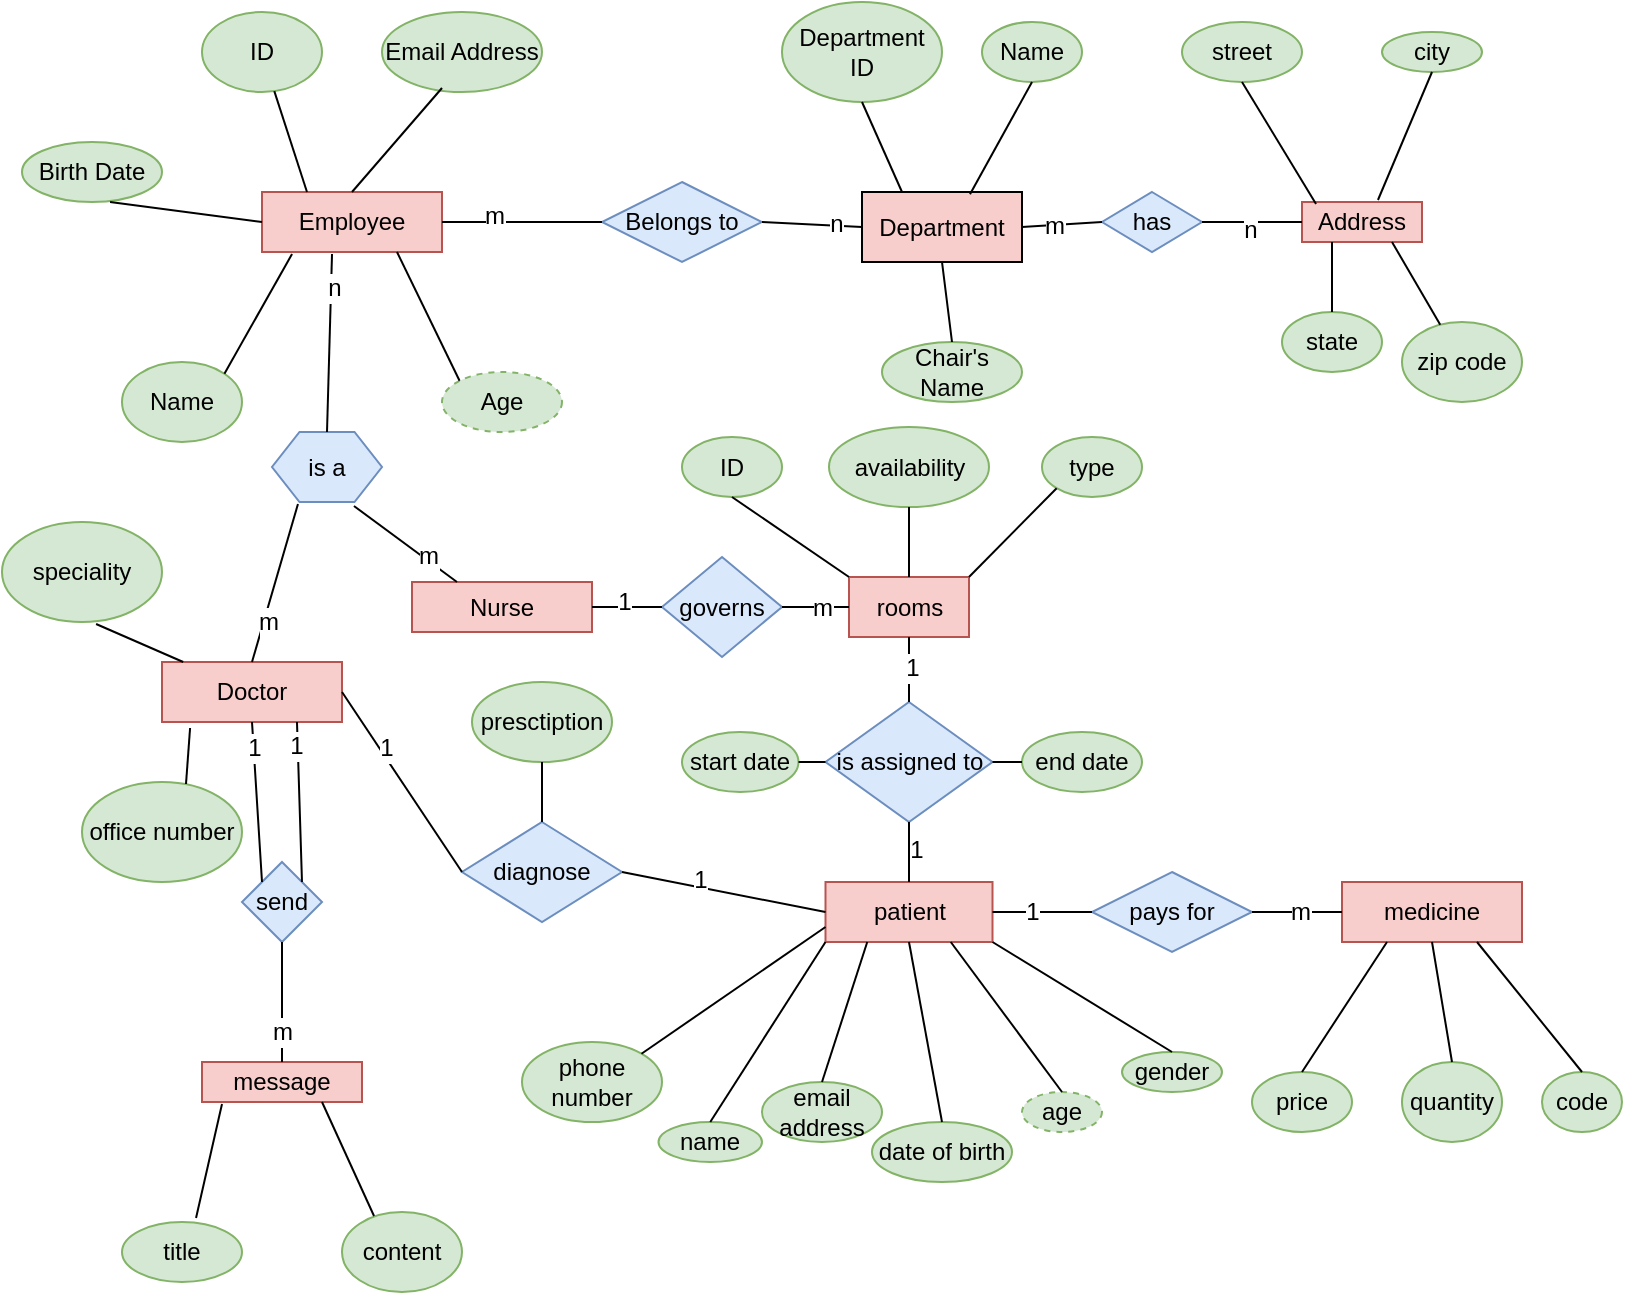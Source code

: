 <mxfile version="12.6.1" type="github">
  <diagram id="C5RBs43oDa-KdzZeNtuy" name="Page-1">
    <mxGraphModel dx="1940" dy="652" grid="1" gridSize="10" guides="1" tooltips="1" connect="1" arrows="1" fold="1" page="1" pageScale="1" pageWidth="827" pageHeight="1169" math="0" shadow="0">
      <root>
        <mxCell id="WIyWlLk6GJQsqaUBKTNV-0"/>
        <mxCell id="WIyWlLk6GJQsqaUBKTNV-1" parent="WIyWlLk6GJQsqaUBKTNV-0"/>
        <mxCell id="0NTEbmVAoTEjCiHu5IEs-0" value="Employee" style="rounded=0;whiteSpace=wrap;html=1;fillColor=#f8cecc;strokeColor=#b85450;" parent="WIyWlLk6GJQsqaUBKTNV-1" vertex="1">
          <mxGeometry x="90" y="135" width="90" height="30" as="geometry"/>
        </mxCell>
        <mxCell id="0NTEbmVAoTEjCiHu5IEs-1" value="ID&lt;br&gt;" style="ellipse;whiteSpace=wrap;html=1;fillColor=#d5e8d4;strokeColor=#82b366;" parent="WIyWlLk6GJQsqaUBKTNV-1" vertex="1">
          <mxGeometry x="60" y="45" width="60" height="40" as="geometry"/>
        </mxCell>
        <mxCell id="0NTEbmVAoTEjCiHu5IEs-3" value="" style="endArrow=none;html=1;entryX=0.25;entryY=0;entryDx=0;entryDy=0;" parent="WIyWlLk6GJQsqaUBKTNV-1" source="0NTEbmVAoTEjCiHu5IEs-1" target="0NTEbmVAoTEjCiHu5IEs-0" edge="1">
          <mxGeometry width="50" height="50" relative="1" as="geometry">
            <mxPoint x="170" y="290" as="sourcePoint"/>
            <mxPoint x="220" y="190" as="targetPoint"/>
          </mxGeometry>
        </mxCell>
        <mxCell id="0NTEbmVAoTEjCiHu5IEs-4" value="Email Address" style="ellipse;whiteSpace=wrap;html=1;fillColor=#d5e8d4;strokeColor=#82b366;" parent="WIyWlLk6GJQsqaUBKTNV-1" vertex="1">
          <mxGeometry x="150" y="45" width="80" height="40" as="geometry"/>
        </mxCell>
        <mxCell id="0NTEbmVAoTEjCiHu5IEs-5" value="" style="endArrow=none;html=1;entryX=0.375;entryY=0.95;entryDx=0;entryDy=0;entryPerimeter=0;exitX=0.5;exitY=0;exitDx=0;exitDy=0;" parent="WIyWlLk6GJQsqaUBKTNV-1" source="0NTEbmVAoTEjCiHu5IEs-0" target="0NTEbmVAoTEjCiHu5IEs-4" edge="1">
          <mxGeometry width="50" height="50" relative="1" as="geometry">
            <mxPoint x="170" y="290" as="sourcePoint"/>
            <mxPoint x="220" y="240" as="targetPoint"/>
          </mxGeometry>
        </mxCell>
        <mxCell id="0NTEbmVAoTEjCiHu5IEs-6" value="Name" style="ellipse;whiteSpace=wrap;html=1;fillColor=#d5e8d4;strokeColor=#82b366;" parent="WIyWlLk6GJQsqaUBKTNV-1" vertex="1">
          <mxGeometry x="20" y="220" width="60" height="40" as="geometry"/>
        </mxCell>
        <mxCell id="0NTEbmVAoTEjCiHu5IEs-7" value="" style="endArrow=none;html=1;exitX=1;exitY=0;exitDx=0;exitDy=0;entryX=0.167;entryY=1.033;entryDx=0;entryDy=0;entryPerimeter=0;" parent="WIyWlLk6GJQsqaUBKTNV-1" source="0NTEbmVAoTEjCiHu5IEs-6" target="0NTEbmVAoTEjCiHu5IEs-0" edge="1">
          <mxGeometry width="50" height="50" relative="1" as="geometry">
            <mxPoint x="130" y="370" as="sourcePoint"/>
            <mxPoint x="207" y="219" as="targetPoint"/>
          </mxGeometry>
        </mxCell>
        <mxCell id="0NTEbmVAoTEjCiHu5IEs-8" value="Birth Date" style="ellipse;whiteSpace=wrap;html=1;fillColor=#d5e8d4;strokeColor=#82b366;" parent="WIyWlLk6GJQsqaUBKTNV-1" vertex="1">
          <mxGeometry x="-30" y="110" width="70" height="30" as="geometry"/>
        </mxCell>
        <mxCell id="0NTEbmVAoTEjCiHu5IEs-10" value="" style="endArrow=none;html=1;exitX=0.629;exitY=1;exitDx=0;exitDy=0;exitPerimeter=0;entryX=0;entryY=0.5;entryDx=0;entryDy=0;" parent="WIyWlLk6GJQsqaUBKTNV-1" source="0NTEbmVAoTEjCiHu5IEs-8" target="0NTEbmVAoTEjCiHu5IEs-0" edge="1">
          <mxGeometry width="50" height="50" relative="1" as="geometry">
            <mxPoint x="130" y="370" as="sourcePoint"/>
            <mxPoint x="230" y="220" as="targetPoint"/>
          </mxGeometry>
        </mxCell>
        <mxCell id="0NTEbmVAoTEjCiHu5IEs-11" value="Age" style="ellipse;whiteSpace=wrap;html=1;fillColor=#d5e8d4;strokeColor=#82b366;dashed=1;" parent="WIyWlLk6GJQsqaUBKTNV-1" vertex="1">
          <mxGeometry x="180" y="225" width="60" height="30" as="geometry"/>
        </mxCell>
        <mxCell id="0NTEbmVAoTEjCiHu5IEs-13" value="" style="endArrow=none;html=1;entryX=0.75;entryY=1;entryDx=0;entryDy=0;exitX=0;exitY=0;exitDx=0;exitDy=0;" parent="WIyWlLk6GJQsqaUBKTNV-1" source="0NTEbmVAoTEjCiHu5IEs-11" target="0NTEbmVAoTEjCiHu5IEs-0" edge="1">
          <mxGeometry width="50" height="50" relative="1" as="geometry">
            <mxPoint x="130" y="380" as="sourcePoint"/>
            <mxPoint x="180" y="330" as="targetPoint"/>
          </mxGeometry>
        </mxCell>
        <mxCell id="0NTEbmVAoTEjCiHu5IEs-15" value="Belongs to&lt;br&gt;" style="rhombus;whiteSpace=wrap;html=1;fillColor=#dae8fc;strokeColor=#6c8ebf;" parent="WIyWlLk6GJQsqaUBKTNV-1" vertex="1">
          <mxGeometry x="260" y="130" width="80" height="40" as="geometry"/>
        </mxCell>
        <mxCell id="0NTEbmVAoTEjCiHu5IEs-16" value="" style="endArrow=none;html=1;entryX=0;entryY=0.5;entryDx=0;entryDy=0;exitX=1;exitY=0.5;exitDx=0;exitDy=0;" parent="WIyWlLk6GJQsqaUBKTNV-1" source="0NTEbmVAoTEjCiHu5IEs-0" target="0NTEbmVAoTEjCiHu5IEs-15" edge="1">
          <mxGeometry width="50" height="50" relative="1" as="geometry">
            <mxPoint x="130" y="380" as="sourcePoint"/>
            <mxPoint x="290" y="210" as="targetPoint"/>
          </mxGeometry>
        </mxCell>
        <mxCell id="IxQTWvL-M54z_WdvvcxN-7" value="m" style="text;html=1;align=center;verticalAlign=middle;resizable=0;points=[];labelBackgroundColor=#ffffff;" vertex="1" connectable="0" parent="0NTEbmVAoTEjCiHu5IEs-16">
          <mxGeometry x="-0.353" y="3" relative="1" as="geometry">
            <mxPoint as="offset"/>
          </mxGeometry>
        </mxCell>
        <mxCell id="0NTEbmVAoTEjCiHu5IEs-18" value="" style="endArrow=none;html=1;exitX=1;exitY=0.5;exitDx=0;exitDy=0;entryX=0;entryY=0.5;entryDx=0;entryDy=0;" parent="WIyWlLk6GJQsqaUBKTNV-1" source="0NTEbmVAoTEjCiHu5IEs-15" target="0NTEbmVAoTEjCiHu5IEs-19" edge="1">
          <mxGeometry width="50" height="50" relative="1" as="geometry">
            <mxPoint x="393" y="200" as="sourcePoint"/>
            <mxPoint x="450" y="150" as="targetPoint"/>
          </mxGeometry>
        </mxCell>
        <mxCell id="IxQTWvL-M54z_WdvvcxN-8" value="n" style="text;html=1;align=center;verticalAlign=middle;resizable=0;points=[];labelBackgroundColor=#ffffff;" vertex="1" connectable="0" parent="0NTEbmVAoTEjCiHu5IEs-18">
          <mxGeometry x="0.456" y="1" relative="1" as="geometry">
            <mxPoint as="offset"/>
          </mxGeometry>
        </mxCell>
        <mxCell id="0NTEbmVAoTEjCiHu5IEs-19" value="Department" style="rounded=0;whiteSpace=wrap;html=1;fillColor=#f8cecc;strokeColor=#000000;" parent="WIyWlLk6GJQsqaUBKTNV-1" vertex="1">
          <mxGeometry x="390" y="135" width="80" height="35" as="geometry"/>
        </mxCell>
        <mxCell id="0NTEbmVAoTEjCiHu5IEs-21" value="Department ID" style="ellipse;whiteSpace=wrap;html=1;fillColor=#d5e8d4;strokeColor=#82b366;" parent="WIyWlLk6GJQsqaUBKTNV-1" vertex="1">
          <mxGeometry x="350" y="40" width="80" height="50" as="geometry"/>
        </mxCell>
        <mxCell id="0NTEbmVAoTEjCiHu5IEs-22" value="Name" style="ellipse;whiteSpace=wrap;html=1;fillColor=#d5e8d4;strokeColor=#82b366;" parent="WIyWlLk6GJQsqaUBKTNV-1" vertex="1">
          <mxGeometry x="450" y="50" width="50" height="30" as="geometry"/>
        </mxCell>
        <mxCell id="0NTEbmVAoTEjCiHu5IEs-23" value="Chair&#39;s Name" style="ellipse;whiteSpace=wrap;html=1;fillColor=#d5e8d4;strokeColor=#82b366;" parent="WIyWlLk6GJQsqaUBKTNV-1" vertex="1">
          <mxGeometry x="400" y="210" width="70" height="30" as="geometry"/>
        </mxCell>
        <mxCell id="0NTEbmVAoTEjCiHu5IEs-24" value="" style="endArrow=none;html=1;entryX=0.5;entryY=1;entryDx=0;entryDy=0;exitX=0.25;exitY=0;exitDx=0;exitDy=0;" parent="WIyWlLk6GJQsqaUBKTNV-1" source="0NTEbmVAoTEjCiHu5IEs-19" target="0NTEbmVAoTEjCiHu5IEs-21" edge="1">
          <mxGeometry width="50" height="50" relative="1" as="geometry">
            <mxPoint x="90" y="380" as="sourcePoint"/>
            <mxPoint x="360" y="160" as="targetPoint"/>
          </mxGeometry>
        </mxCell>
        <mxCell id="0NTEbmVAoTEjCiHu5IEs-25" value="" style="endArrow=none;html=1;exitX=0.675;exitY=0.033;exitDx=0;exitDy=0;exitPerimeter=0;entryX=0.5;entryY=1;entryDx=0;entryDy=0;" parent="WIyWlLk6GJQsqaUBKTNV-1" source="0NTEbmVAoTEjCiHu5IEs-19" target="0NTEbmVAoTEjCiHu5IEs-22" edge="1">
          <mxGeometry width="50" height="50" relative="1" as="geometry">
            <mxPoint x="410" y="150.01" as="sourcePoint"/>
            <mxPoint x="450" y="100" as="targetPoint"/>
          </mxGeometry>
        </mxCell>
        <mxCell id="0NTEbmVAoTEjCiHu5IEs-26" value="" style="endArrow=none;html=1;entryX=0.5;entryY=1;entryDx=0;entryDy=0;exitX=0.5;exitY=0;exitDx=0;exitDy=0;" parent="WIyWlLk6GJQsqaUBKTNV-1" source="0NTEbmVAoTEjCiHu5IEs-23" target="0NTEbmVAoTEjCiHu5IEs-19" edge="1">
          <mxGeometry width="50" height="50" relative="1" as="geometry">
            <mxPoint x="420" y="160.01" as="sourcePoint"/>
            <mxPoint x="410" y="110" as="targetPoint"/>
          </mxGeometry>
        </mxCell>
        <mxCell id="0NTEbmVAoTEjCiHu5IEs-27" value="has" style="rhombus;whiteSpace=wrap;html=1;fillColor=#dae8fc;strokeColor=#6c8ebf;" parent="WIyWlLk6GJQsqaUBKTNV-1" vertex="1">
          <mxGeometry x="510" y="135" width="50" height="30" as="geometry"/>
        </mxCell>
        <mxCell id="0NTEbmVAoTEjCiHu5IEs-29" value="" style="endArrow=none;html=1;entryX=1;entryY=0.5;entryDx=0;entryDy=0;exitX=0;exitY=0.5;exitDx=0;exitDy=0;" parent="WIyWlLk6GJQsqaUBKTNV-1" source="0NTEbmVAoTEjCiHu5IEs-27" target="0NTEbmVAoTEjCiHu5IEs-19" edge="1">
          <mxGeometry width="50" height="50" relative="1" as="geometry">
            <mxPoint x="470" y="170.01" as="sourcePoint"/>
            <mxPoint x="460" y="120" as="targetPoint"/>
          </mxGeometry>
        </mxCell>
        <mxCell id="IxQTWvL-M54z_WdvvcxN-9" value="m" style="text;html=1;align=center;verticalAlign=middle;resizable=0;points=[];labelBackgroundColor=#ffffff;" vertex="1" connectable="0" parent="0NTEbmVAoTEjCiHu5IEs-29">
          <mxGeometry x="0.265" relative="1" as="geometry">
            <mxPoint x="1" as="offset"/>
          </mxGeometry>
        </mxCell>
        <mxCell id="0NTEbmVAoTEjCiHu5IEs-30" value="Address" style="rounded=0;whiteSpace=wrap;html=1;fillColor=#f8cecc;strokeColor=#b85450;" parent="WIyWlLk6GJQsqaUBKTNV-1" vertex="1">
          <mxGeometry x="610" y="140" width="60" height="20" as="geometry"/>
        </mxCell>
        <mxCell id="0NTEbmVAoTEjCiHu5IEs-31" value="" style="endArrow=none;html=1;entryX=1;entryY=0.5;entryDx=0;entryDy=0;exitX=0;exitY=0.5;exitDx=0;exitDy=0;" parent="WIyWlLk6GJQsqaUBKTNV-1" source="0NTEbmVAoTEjCiHu5IEs-30" target="0NTEbmVAoTEjCiHu5IEs-27" edge="1">
          <mxGeometry width="50" height="50" relative="1" as="geometry">
            <mxPoint x="420" y="180.01" as="sourcePoint"/>
            <mxPoint x="410" y="130" as="targetPoint"/>
          </mxGeometry>
        </mxCell>
        <mxCell id="IxQTWvL-M54z_WdvvcxN-10" value="n" style="text;html=1;align=center;verticalAlign=middle;resizable=0;points=[];labelBackgroundColor=#ffffff;" vertex="1" connectable="0" parent="0NTEbmVAoTEjCiHu5IEs-31">
          <mxGeometry x="0.106" y="4" relative="1" as="geometry">
            <mxPoint x="1" as="offset"/>
          </mxGeometry>
        </mxCell>
        <mxCell id="0NTEbmVAoTEjCiHu5IEs-32" value="street" style="ellipse;whiteSpace=wrap;html=1;fillColor=#d5e8d4;strokeColor=#82b366;" parent="WIyWlLk6GJQsqaUBKTNV-1" vertex="1">
          <mxGeometry x="550" y="50" width="60" height="30" as="geometry"/>
        </mxCell>
        <mxCell id="0NTEbmVAoTEjCiHu5IEs-33" value="city" style="ellipse;whiteSpace=wrap;html=1;fillColor=#d5e8d4;strokeColor=#82b366;" parent="WIyWlLk6GJQsqaUBKTNV-1" vertex="1">
          <mxGeometry x="650" y="55" width="50" height="20" as="geometry"/>
        </mxCell>
        <mxCell id="0NTEbmVAoTEjCiHu5IEs-34" value="state" style="ellipse;whiteSpace=wrap;html=1;fillColor=#d5e8d4;strokeColor=#82b366;" parent="WIyWlLk6GJQsqaUBKTNV-1" vertex="1">
          <mxGeometry x="600" y="195" width="50" height="30" as="geometry"/>
        </mxCell>
        <mxCell id="0NTEbmVAoTEjCiHu5IEs-35" value="zip code" style="ellipse;whiteSpace=wrap;html=1;fillColor=#d5e8d4;strokeColor=#82b366;" parent="WIyWlLk6GJQsqaUBKTNV-1" vertex="1">
          <mxGeometry x="660" y="200" width="60" height="40" as="geometry"/>
        </mxCell>
        <mxCell id="0NTEbmVAoTEjCiHu5IEs-37" value="" style="endArrow=none;html=1;exitX=0.117;exitY=0.05;exitDx=0;exitDy=0;exitPerimeter=0;entryX=0.5;entryY=1;entryDx=0;entryDy=0;" parent="WIyWlLk6GJQsqaUBKTNV-1" source="0NTEbmVAoTEjCiHu5IEs-30" target="0NTEbmVAoTEjCiHu5IEs-32" edge="1">
          <mxGeometry width="50" height="50" relative="1" as="geometry">
            <mxPoint x="430" y="190.01" as="sourcePoint"/>
            <mxPoint x="550" y="130" as="targetPoint"/>
          </mxGeometry>
        </mxCell>
        <mxCell id="0NTEbmVAoTEjCiHu5IEs-38" value="" style="endArrow=none;html=1;exitX=0.633;exitY=-0.05;exitDx=0;exitDy=0;exitPerimeter=0;entryX=0.5;entryY=1;entryDx=0;entryDy=0;" parent="WIyWlLk6GJQsqaUBKTNV-1" source="0NTEbmVAoTEjCiHu5IEs-30" target="0NTEbmVAoTEjCiHu5IEs-33" edge="1">
          <mxGeometry width="50" height="50" relative="1" as="geometry">
            <mxPoint x="440" y="200.01" as="sourcePoint"/>
            <mxPoint x="680" y="100" as="targetPoint"/>
          </mxGeometry>
        </mxCell>
        <mxCell id="0NTEbmVAoTEjCiHu5IEs-39" value="" style="endArrow=none;html=1;entryX=0.25;entryY=1;entryDx=0;entryDy=0;exitX=0.5;exitY=0;exitDx=0;exitDy=0;" parent="WIyWlLk6GJQsqaUBKTNV-1" source="0NTEbmVAoTEjCiHu5IEs-34" target="0NTEbmVAoTEjCiHu5IEs-30" edge="1">
          <mxGeometry width="50" height="50" relative="1" as="geometry">
            <mxPoint x="450" y="210.01" as="sourcePoint"/>
            <mxPoint x="440" y="160" as="targetPoint"/>
          </mxGeometry>
        </mxCell>
        <mxCell id="0NTEbmVAoTEjCiHu5IEs-40" value="" style="endArrow=none;html=1;entryX=0.75;entryY=1;entryDx=0;entryDy=0;" parent="WIyWlLk6GJQsqaUBKTNV-1" source="0NTEbmVAoTEjCiHu5IEs-35" target="0NTEbmVAoTEjCiHu5IEs-30" edge="1">
          <mxGeometry width="50" height="50" relative="1" as="geometry">
            <mxPoint x="460" y="220.01" as="sourcePoint"/>
            <mxPoint x="450" y="170" as="targetPoint"/>
          </mxGeometry>
        </mxCell>
        <mxCell id="0NTEbmVAoTEjCiHu5IEs-41" value="Doctor" style="rounded=0;whiteSpace=wrap;html=1;fillColor=#f8cecc;strokeColor=#b85450;" parent="WIyWlLk6GJQsqaUBKTNV-1" vertex="1">
          <mxGeometry x="40" y="370" width="90" height="30" as="geometry"/>
        </mxCell>
        <mxCell id="0NTEbmVAoTEjCiHu5IEs-42" value="speciality" style="ellipse;whiteSpace=wrap;html=1;fillColor=#d5e8d4;strokeColor=#82b366;" parent="WIyWlLk6GJQsqaUBKTNV-1" vertex="1">
          <mxGeometry x="-40" y="300" width="80" height="50" as="geometry"/>
        </mxCell>
        <mxCell id="0NTEbmVAoTEjCiHu5IEs-43" value="office number" style="ellipse;whiteSpace=wrap;html=1;fillColor=#d5e8d4;strokeColor=#82b366;" parent="WIyWlLk6GJQsqaUBKTNV-1" vertex="1">
          <mxGeometry y="430" width="80" height="50" as="geometry"/>
        </mxCell>
        <mxCell id="0NTEbmVAoTEjCiHu5IEs-44" value="" style="endArrow=none;html=1;entryX=0.588;entryY=1.02;entryDx=0;entryDy=0;entryPerimeter=0;" parent="WIyWlLk6GJQsqaUBKTNV-1" source="0NTEbmVAoTEjCiHu5IEs-41" target="0NTEbmVAoTEjCiHu5IEs-42" edge="1">
          <mxGeometry width="50" height="50" relative="1" as="geometry">
            <mxPoint x="530" y="230.01" as="sourcePoint"/>
            <mxPoint x="520" y="180" as="targetPoint"/>
          </mxGeometry>
        </mxCell>
        <mxCell id="0NTEbmVAoTEjCiHu5IEs-45" value="" style="endArrow=none;html=1;entryX=0.65;entryY=0.02;entryDx=0;entryDy=0;exitX=0.156;exitY=1.1;exitDx=0;exitDy=0;exitPerimeter=0;entryPerimeter=0;" parent="WIyWlLk6GJQsqaUBKTNV-1" source="0NTEbmVAoTEjCiHu5IEs-41" target="0NTEbmVAoTEjCiHu5IEs-43" edge="1">
          <mxGeometry width="50" height="50" relative="1" as="geometry">
            <mxPoint x="540" y="240.01" as="sourcePoint"/>
            <mxPoint x="530" y="190" as="targetPoint"/>
          </mxGeometry>
        </mxCell>
        <mxCell id="0NTEbmVAoTEjCiHu5IEs-46" value="is a" style="shape=hexagon;perimeter=hexagonPerimeter2;whiteSpace=wrap;html=1;fillColor=#dae8fc;strokeColor=#6c8ebf;" parent="WIyWlLk6GJQsqaUBKTNV-1" vertex="1">
          <mxGeometry x="95" y="255" width="55" height="35" as="geometry"/>
        </mxCell>
        <mxCell id="0NTEbmVAoTEjCiHu5IEs-47" value="" style="endArrow=none;html=1;entryX=0.389;entryY=1.033;entryDx=0;entryDy=0;exitX=0.5;exitY=0;exitDx=0;exitDy=0;entryPerimeter=0;" parent="WIyWlLk6GJQsqaUBKTNV-1" source="0NTEbmVAoTEjCiHu5IEs-46" target="0NTEbmVAoTEjCiHu5IEs-0" edge="1">
          <mxGeometry width="50" height="50" relative="1" as="geometry">
            <mxPoint x="550" y="250.01" as="sourcePoint"/>
            <mxPoint x="540" y="200" as="targetPoint"/>
          </mxGeometry>
        </mxCell>
        <mxCell id="IxQTWvL-M54z_WdvvcxN-14" value="n" style="text;html=1;align=center;verticalAlign=middle;resizable=0;points=[];labelBackgroundColor=#ffffff;" vertex="1" connectable="0" parent="0NTEbmVAoTEjCiHu5IEs-47">
          <mxGeometry x="0.612" y="-1" relative="1" as="geometry">
            <mxPoint as="offset"/>
          </mxGeometry>
        </mxCell>
        <mxCell id="0NTEbmVAoTEjCiHu5IEs-48" value="" style="endArrow=none;html=1;entryX=0.236;entryY=1.029;entryDx=0;entryDy=0;exitX=0.5;exitY=0;exitDx=0;exitDy=0;entryPerimeter=0;" parent="WIyWlLk6GJQsqaUBKTNV-1" source="0NTEbmVAoTEjCiHu5IEs-41" target="0NTEbmVAoTEjCiHu5IEs-46" edge="1">
          <mxGeometry width="50" height="50" relative="1" as="geometry">
            <mxPoint x="560" y="260.01" as="sourcePoint"/>
            <mxPoint x="550" y="210" as="targetPoint"/>
          </mxGeometry>
        </mxCell>
        <mxCell id="IxQTWvL-M54z_WdvvcxN-15" value="m" style="text;html=1;align=center;verticalAlign=middle;resizable=0;points=[];labelBackgroundColor=#ffffff;" vertex="1" connectable="0" parent="0NTEbmVAoTEjCiHu5IEs-48">
          <mxGeometry x="-0.46" y="-2" relative="1" as="geometry">
            <mxPoint as="offset"/>
          </mxGeometry>
        </mxCell>
        <mxCell id="0NTEbmVAoTEjCiHu5IEs-50" value="send" style="rhombus;whiteSpace=wrap;html=1;fillColor=#dae8fc;strokeColor=#6c8ebf;" parent="WIyWlLk6GJQsqaUBKTNV-1" vertex="1">
          <mxGeometry x="80" y="470" width="40" height="40" as="geometry"/>
        </mxCell>
        <mxCell id="0NTEbmVAoTEjCiHu5IEs-51" value="" style="endArrow=none;html=1;entryX=0.5;entryY=1;entryDx=0;entryDy=0;exitX=0;exitY=0;exitDx=0;exitDy=0;" parent="WIyWlLk6GJQsqaUBKTNV-1" source="0NTEbmVAoTEjCiHu5IEs-50" target="0NTEbmVAoTEjCiHu5IEs-41" edge="1">
          <mxGeometry width="50" height="50" relative="1" as="geometry">
            <mxPoint x="570" y="270.01" as="sourcePoint"/>
            <mxPoint x="560" y="220" as="targetPoint"/>
          </mxGeometry>
        </mxCell>
        <mxCell id="IxQTWvL-M54z_WdvvcxN-11" value="1" style="text;html=1;align=center;verticalAlign=middle;resizable=0;points=[];labelBackgroundColor=#ffffff;" vertex="1" connectable="0" parent="0NTEbmVAoTEjCiHu5IEs-51">
          <mxGeometry x="0.682" relative="1" as="geometry">
            <mxPoint as="offset"/>
          </mxGeometry>
        </mxCell>
        <mxCell id="0NTEbmVAoTEjCiHu5IEs-52" value="" style="endArrow=none;html=1;entryX=0.75;entryY=1;entryDx=0;entryDy=0;exitX=1;exitY=0;exitDx=0;exitDy=0;" parent="WIyWlLk6GJQsqaUBKTNV-1" source="0NTEbmVAoTEjCiHu5IEs-50" target="0NTEbmVAoTEjCiHu5IEs-41" edge="1">
          <mxGeometry width="50" height="50" relative="1" as="geometry">
            <mxPoint x="580" y="280.01" as="sourcePoint"/>
            <mxPoint x="570" y="230" as="targetPoint"/>
          </mxGeometry>
        </mxCell>
        <mxCell id="IxQTWvL-M54z_WdvvcxN-12" value="1" style="text;html=1;align=center;verticalAlign=middle;resizable=0;points=[];labelBackgroundColor=#ffffff;" vertex="1" connectable="0" parent="0NTEbmVAoTEjCiHu5IEs-52">
          <mxGeometry x="0.712" y="1" relative="1" as="geometry">
            <mxPoint as="offset"/>
          </mxGeometry>
        </mxCell>
        <mxCell id="0NTEbmVAoTEjCiHu5IEs-53" value="message" style="rounded=0;whiteSpace=wrap;html=1;fillColor=#f8cecc;strokeColor=#b85450;" parent="WIyWlLk6GJQsqaUBKTNV-1" vertex="1">
          <mxGeometry x="60" y="570" width="80" height="20" as="geometry"/>
        </mxCell>
        <mxCell id="0NTEbmVAoTEjCiHu5IEs-54" value="" style="endArrow=none;html=1;entryX=0.5;entryY=1;entryDx=0;entryDy=0;exitX=0.5;exitY=0;exitDx=0;exitDy=0;" parent="WIyWlLk6GJQsqaUBKTNV-1" source="0NTEbmVAoTEjCiHu5IEs-53" target="0NTEbmVAoTEjCiHu5IEs-50" edge="1">
          <mxGeometry width="50" height="50" relative="1" as="geometry">
            <mxPoint x="590" y="290.01" as="sourcePoint"/>
            <mxPoint x="580" y="240" as="targetPoint"/>
          </mxGeometry>
        </mxCell>
        <mxCell id="IxQTWvL-M54z_WdvvcxN-13" value="m" style="text;html=1;align=center;verticalAlign=middle;resizable=0;points=[];labelBackgroundColor=#ffffff;" vertex="1" connectable="0" parent="0NTEbmVAoTEjCiHu5IEs-54">
          <mxGeometry x="-0.502" relative="1" as="geometry">
            <mxPoint as="offset"/>
          </mxGeometry>
        </mxCell>
        <mxCell id="0NTEbmVAoTEjCiHu5IEs-55" value="title" style="ellipse;whiteSpace=wrap;html=1;fillColor=#d5e8d4;strokeColor=#82b366;" parent="WIyWlLk6GJQsqaUBKTNV-1" vertex="1">
          <mxGeometry x="20" y="650" width="60" height="30" as="geometry"/>
        </mxCell>
        <mxCell id="0NTEbmVAoTEjCiHu5IEs-56" value="content" style="ellipse;whiteSpace=wrap;html=1;fillColor=#d5e8d4;strokeColor=#82b366;" parent="WIyWlLk6GJQsqaUBKTNV-1" vertex="1">
          <mxGeometry x="130" y="645" width="60" height="40" as="geometry"/>
        </mxCell>
        <mxCell id="0NTEbmVAoTEjCiHu5IEs-57" value="" style="endArrow=none;html=1;entryX=0.125;entryY=1.05;entryDx=0;entryDy=0;exitX=0.617;exitY=-0.067;exitDx=0;exitDy=0;exitPerimeter=0;entryPerimeter=0;" parent="WIyWlLk6GJQsqaUBKTNV-1" source="0NTEbmVAoTEjCiHu5IEs-55" target="0NTEbmVAoTEjCiHu5IEs-53" edge="1">
          <mxGeometry width="50" height="50" relative="1" as="geometry">
            <mxPoint x="600" y="300.01" as="sourcePoint"/>
            <mxPoint x="590" y="250" as="targetPoint"/>
          </mxGeometry>
        </mxCell>
        <mxCell id="0NTEbmVAoTEjCiHu5IEs-58" value="" style="endArrow=none;html=1;entryX=0.75;entryY=1;entryDx=0;entryDy=0;exitX=0.267;exitY=0.05;exitDx=0;exitDy=0;exitPerimeter=0;" parent="WIyWlLk6GJQsqaUBKTNV-1" source="0NTEbmVAoTEjCiHu5IEs-56" target="0NTEbmVAoTEjCiHu5IEs-53" edge="1">
          <mxGeometry width="50" height="50" relative="1" as="geometry">
            <mxPoint x="610" y="310.01" as="sourcePoint"/>
            <mxPoint x="600" y="260" as="targetPoint"/>
          </mxGeometry>
        </mxCell>
        <mxCell id="0NTEbmVAoTEjCiHu5IEs-59" value="Nurse" style="rounded=0;whiteSpace=wrap;html=1;fillColor=#f8cecc;strokeColor=#b85450;" parent="WIyWlLk6GJQsqaUBKTNV-1" vertex="1">
          <mxGeometry x="165" y="330" width="90" height="25" as="geometry"/>
        </mxCell>
        <mxCell id="0NTEbmVAoTEjCiHu5IEs-60" value="" style="endArrow=none;html=1;entryX=0.745;entryY=1.057;entryDx=0;entryDy=0;exitX=0.25;exitY=0;exitDx=0;exitDy=0;entryPerimeter=0;" parent="WIyWlLk6GJQsqaUBKTNV-1" source="0NTEbmVAoTEjCiHu5IEs-59" target="0NTEbmVAoTEjCiHu5IEs-46" edge="1">
          <mxGeometry width="50" height="50" relative="1" as="geometry">
            <mxPoint x="620" y="320.01" as="sourcePoint"/>
            <mxPoint x="610" y="270" as="targetPoint"/>
          </mxGeometry>
        </mxCell>
        <mxCell id="IxQTWvL-M54z_WdvvcxN-16" value="m" style="text;html=1;align=center;verticalAlign=middle;resizable=0;points=[];labelBackgroundColor=#ffffff;" vertex="1" connectable="0" parent="0NTEbmVAoTEjCiHu5IEs-60">
          <mxGeometry x="-0.379" y="-2" relative="1" as="geometry">
            <mxPoint as="offset"/>
          </mxGeometry>
        </mxCell>
        <mxCell id="0NTEbmVAoTEjCiHu5IEs-61" value="governs" style="rhombus;whiteSpace=wrap;html=1;fillColor=#dae8fc;strokeColor=#6c8ebf;" parent="WIyWlLk6GJQsqaUBKTNV-1" vertex="1">
          <mxGeometry x="290" y="317.5" width="60" height="50" as="geometry"/>
        </mxCell>
        <mxCell id="0NTEbmVAoTEjCiHu5IEs-62" value="" style="endArrow=none;html=1;entryX=1;entryY=0.5;entryDx=0;entryDy=0;exitX=0;exitY=0.5;exitDx=0;exitDy=0;" parent="WIyWlLk6GJQsqaUBKTNV-1" source="0NTEbmVAoTEjCiHu5IEs-61" target="0NTEbmVAoTEjCiHu5IEs-59" edge="1">
          <mxGeometry width="50" height="50" relative="1" as="geometry">
            <mxPoint x="630" y="330.01" as="sourcePoint"/>
            <mxPoint x="620" y="280" as="targetPoint"/>
          </mxGeometry>
        </mxCell>
        <mxCell id="IxQTWvL-M54z_WdvvcxN-17" value="1" style="text;html=1;align=center;verticalAlign=middle;resizable=0;points=[];labelBackgroundColor=#ffffff;" vertex="1" connectable="0" parent="0NTEbmVAoTEjCiHu5IEs-62">
          <mxGeometry x="0.176" y="-3" relative="1" as="geometry">
            <mxPoint x="1" as="offset"/>
          </mxGeometry>
        </mxCell>
        <mxCell id="0NTEbmVAoTEjCiHu5IEs-63" value="rooms" style="rounded=0;whiteSpace=wrap;html=1;fillColor=#f8cecc;strokeColor=#b85450;" parent="WIyWlLk6GJQsqaUBKTNV-1" vertex="1">
          <mxGeometry x="383.5" y="327.5" width="60" height="30" as="geometry"/>
        </mxCell>
        <mxCell id="0NTEbmVAoTEjCiHu5IEs-64" value="" style="endArrow=none;html=1;entryX=1;entryY=0.5;entryDx=0;entryDy=0;exitX=0;exitY=0.5;exitDx=0;exitDy=0;" parent="WIyWlLk6GJQsqaUBKTNV-1" source="0NTEbmVAoTEjCiHu5IEs-63" target="0NTEbmVAoTEjCiHu5IEs-61" edge="1">
          <mxGeometry width="50" height="50" relative="1" as="geometry">
            <mxPoint x="640" y="340.01" as="sourcePoint"/>
            <mxPoint x="630" y="290" as="targetPoint"/>
          </mxGeometry>
        </mxCell>
        <mxCell id="IxQTWvL-M54z_WdvvcxN-18" value="m" style="text;html=1;align=center;verticalAlign=middle;resizable=0;points=[];labelBackgroundColor=#ffffff;" vertex="1" connectable="0" parent="0NTEbmVAoTEjCiHu5IEs-64">
          <mxGeometry x="-0.229" y="2" relative="1" as="geometry">
            <mxPoint x="-0.56" y="-2" as="offset"/>
          </mxGeometry>
        </mxCell>
        <mxCell id="0NTEbmVAoTEjCiHu5IEs-65" value="ID" style="ellipse;whiteSpace=wrap;html=1;fillColor=#d5e8d4;strokeColor=#82b366;" parent="WIyWlLk6GJQsqaUBKTNV-1" vertex="1">
          <mxGeometry x="300" y="257.5" width="50" height="30" as="geometry"/>
        </mxCell>
        <mxCell id="0NTEbmVAoTEjCiHu5IEs-66" value="availability" style="ellipse;whiteSpace=wrap;html=1;fillColor=#d5e8d4;strokeColor=#82b366;" parent="WIyWlLk6GJQsqaUBKTNV-1" vertex="1">
          <mxGeometry x="373.5" y="252.5" width="80" height="40" as="geometry"/>
        </mxCell>
        <mxCell id="0NTEbmVAoTEjCiHu5IEs-67" value="type" style="ellipse;whiteSpace=wrap;html=1;fillColor=#d5e8d4;strokeColor=#82b366;" parent="WIyWlLk6GJQsqaUBKTNV-1" vertex="1">
          <mxGeometry x="480" y="257.5" width="50" height="30" as="geometry"/>
        </mxCell>
        <mxCell id="0NTEbmVAoTEjCiHu5IEs-68" value="" style="endArrow=none;html=1;entryX=0.5;entryY=1;entryDx=0;entryDy=0;exitX=0;exitY=0;exitDx=0;exitDy=0;" parent="WIyWlLk6GJQsqaUBKTNV-1" source="0NTEbmVAoTEjCiHu5IEs-63" target="0NTEbmVAoTEjCiHu5IEs-65" edge="1">
          <mxGeometry width="50" height="50" relative="1" as="geometry">
            <mxPoint x="650" y="350.01" as="sourcePoint"/>
            <mxPoint x="640" y="300" as="targetPoint"/>
          </mxGeometry>
        </mxCell>
        <mxCell id="0NTEbmVAoTEjCiHu5IEs-69" value="" style="endArrow=none;html=1;entryX=0.5;entryY=1;entryDx=0;entryDy=0;exitX=0.5;exitY=0;exitDx=0;exitDy=0;" parent="WIyWlLk6GJQsqaUBKTNV-1" source="0NTEbmVAoTEjCiHu5IEs-63" target="0NTEbmVAoTEjCiHu5IEs-66" edge="1">
          <mxGeometry width="50" height="50" relative="1" as="geometry">
            <mxPoint x="660" y="360.01" as="sourcePoint"/>
            <mxPoint x="650" y="310" as="targetPoint"/>
          </mxGeometry>
        </mxCell>
        <mxCell id="0NTEbmVAoTEjCiHu5IEs-70" value="" style="endArrow=none;html=1;entryX=0;entryY=1;entryDx=0;entryDy=0;exitX=1;exitY=0;exitDx=0;exitDy=0;" parent="WIyWlLk6GJQsqaUBKTNV-1" source="0NTEbmVAoTEjCiHu5IEs-63" target="0NTEbmVAoTEjCiHu5IEs-67" edge="1">
          <mxGeometry width="50" height="50" relative="1" as="geometry">
            <mxPoint x="670" y="370.01" as="sourcePoint"/>
            <mxPoint x="660" y="320" as="targetPoint"/>
          </mxGeometry>
        </mxCell>
        <mxCell id="0NTEbmVAoTEjCiHu5IEs-71" value="is assigned to" style="rhombus;whiteSpace=wrap;html=1;fillColor=#dae8fc;strokeColor=#6c8ebf;" parent="WIyWlLk6GJQsqaUBKTNV-1" vertex="1">
          <mxGeometry x="371.75" y="390" width="83.5" height="60" as="geometry"/>
        </mxCell>
        <mxCell id="0NTEbmVAoTEjCiHu5IEs-72" value="" style="endArrow=none;html=1;entryX=0.5;entryY=1;entryDx=0;entryDy=0;exitX=0.5;exitY=0;exitDx=0;exitDy=0;" parent="WIyWlLk6GJQsqaUBKTNV-1" source="0NTEbmVAoTEjCiHu5IEs-71" target="0NTEbmVAoTEjCiHu5IEs-63" edge="1">
          <mxGeometry width="50" height="50" relative="1" as="geometry">
            <mxPoint x="680" y="380.01" as="sourcePoint"/>
            <mxPoint x="670" y="330" as="targetPoint"/>
          </mxGeometry>
        </mxCell>
        <mxCell id="IxQTWvL-M54z_WdvvcxN-20" value="1" style="text;html=1;align=center;verticalAlign=middle;resizable=0;points=[];labelBackgroundColor=#ffffff;" vertex="1" connectable="0" parent="0NTEbmVAoTEjCiHu5IEs-72">
          <mxGeometry x="0.064" y="-1" relative="1" as="geometry">
            <mxPoint as="offset"/>
          </mxGeometry>
        </mxCell>
        <mxCell id="0NTEbmVAoTEjCiHu5IEs-73" value="patient" style="rounded=0;whiteSpace=wrap;html=1;fillColor=#f8cecc;strokeColor=#b85450;" parent="WIyWlLk6GJQsqaUBKTNV-1" vertex="1">
          <mxGeometry x="371.75" y="480" width="83.5" height="30" as="geometry"/>
        </mxCell>
        <mxCell id="0NTEbmVAoTEjCiHu5IEs-74" value="" style="endArrow=none;html=1;entryX=0.5;entryY=1;entryDx=0;entryDy=0;exitX=0.5;exitY=0;exitDx=0;exitDy=0;" parent="WIyWlLk6GJQsqaUBKTNV-1" source="0NTEbmVAoTEjCiHu5IEs-73" target="0NTEbmVAoTEjCiHu5IEs-71" edge="1">
          <mxGeometry width="50" height="50" relative="1" as="geometry">
            <mxPoint x="690" y="390.01" as="sourcePoint"/>
            <mxPoint x="680" y="340" as="targetPoint"/>
          </mxGeometry>
        </mxCell>
        <mxCell id="IxQTWvL-M54z_WdvvcxN-19" value="1" style="text;html=1;align=center;verticalAlign=middle;resizable=0;points=[];labelBackgroundColor=#ffffff;" vertex="1" connectable="0" parent="0NTEbmVAoTEjCiHu5IEs-74">
          <mxGeometry x="0.114" y="-3" relative="1" as="geometry">
            <mxPoint as="offset"/>
          </mxGeometry>
        </mxCell>
        <mxCell id="0NTEbmVAoTEjCiHu5IEs-75" value="name" style="ellipse;whiteSpace=wrap;html=1;fillColor=#d5e8d4;strokeColor=#82b366;" parent="WIyWlLk6GJQsqaUBKTNV-1" vertex="1">
          <mxGeometry x="288.25" y="600" width="51.75" height="20" as="geometry"/>
        </mxCell>
        <mxCell id="0NTEbmVAoTEjCiHu5IEs-76" value="email address" style="ellipse;whiteSpace=wrap;html=1;fillColor=#d5e8d4;strokeColor=#82b366;" parent="WIyWlLk6GJQsqaUBKTNV-1" vertex="1">
          <mxGeometry x="340" y="580" width="60" height="30" as="geometry"/>
        </mxCell>
        <mxCell id="0NTEbmVAoTEjCiHu5IEs-77" value="date of birth" style="ellipse;whiteSpace=wrap;html=1;fillColor=#d5e8d4;strokeColor=#82b366;" parent="WIyWlLk6GJQsqaUBKTNV-1" vertex="1">
          <mxGeometry x="395" y="600" width="70" height="30" as="geometry"/>
        </mxCell>
        <mxCell id="0NTEbmVAoTEjCiHu5IEs-78" value="age" style="ellipse;whiteSpace=wrap;html=1;fillColor=#d5e8d4;strokeColor=#82b366;dashed=1;" parent="WIyWlLk6GJQsqaUBKTNV-1" vertex="1">
          <mxGeometry x="470" y="585" width="40" height="20" as="geometry"/>
        </mxCell>
        <mxCell id="0NTEbmVAoTEjCiHu5IEs-79" value="phone number" style="ellipse;whiteSpace=wrap;html=1;fillColor=#d5e8d4;strokeColor=#82b366;" parent="WIyWlLk6GJQsqaUBKTNV-1" vertex="1">
          <mxGeometry x="220" y="560" width="70" height="40" as="geometry"/>
        </mxCell>
        <mxCell id="0NTEbmVAoTEjCiHu5IEs-80" value="gender" style="ellipse;whiteSpace=wrap;html=1;fillColor=#d5e8d4;strokeColor=#82b366;" parent="WIyWlLk6GJQsqaUBKTNV-1" vertex="1">
          <mxGeometry x="520" y="565" width="50" height="20" as="geometry"/>
        </mxCell>
        <mxCell id="0NTEbmVAoTEjCiHu5IEs-83" value="" style="endArrow=none;html=1;entryX=0;entryY=0.75;entryDx=0;entryDy=0;exitX=1;exitY=0;exitDx=0;exitDy=0;" parent="WIyWlLk6GJQsqaUBKTNV-1" source="0NTEbmVAoTEjCiHu5IEs-79" target="0NTEbmVAoTEjCiHu5IEs-73" edge="1">
          <mxGeometry width="50" height="50" relative="1" as="geometry">
            <mxPoint x="700" y="400.01" as="sourcePoint"/>
            <mxPoint x="690" y="350" as="targetPoint"/>
          </mxGeometry>
        </mxCell>
        <mxCell id="0NTEbmVAoTEjCiHu5IEs-84" value="" style="endArrow=none;html=1;entryX=0;entryY=1;entryDx=0;entryDy=0;exitX=0.5;exitY=0;exitDx=0;exitDy=0;" parent="WIyWlLk6GJQsqaUBKTNV-1" source="0NTEbmVAoTEjCiHu5IEs-75" target="0NTEbmVAoTEjCiHu5IEs-73" edge="1">
          <mxGeometry width="50" height="50" relative="1" as="geometry">
            <mxPoint x="710" y="410.01" as="sourcePoint"/>
            <mxPoint x="700" y="360" as="targetPoint"/>
          </mxGeometry>
        </mxCell>
        <mxCell id="0NTEbmVAoTEjCiHu5IEs-85" value="" style="endArrow=none;html=1;entryX=0.25;entryY=1;entryDx=0;entryDy=0;exitX=0.5;exitY=0;exitDx=0;exitDy=0;" parent="WIyWlLk6GJQsqaUBKTNV-1" source="0NTEbmVAoTEjCiHu5IEs-76" target="0NTEbmVAoTEjCiHu5IEs-73" edge="1">
          <mxGeometry width="50" height="50" relative="1" as="geometry">
            <mxPoint x="720" y="420.01" as="sourcePoint"/>
            <mxPoint x="710" y="370" as="targetPoint"/>
          </mxGeometry>
        </mxCell>
        <mxCell id="0NTEbmVAoTEjCiHu5IEs-86" value="" style="endArrow=none;html=1;entryX=0.5;entryY=1;entryDx=0;entryDy=0;exitX=0.5;exitY=0;exitDx=0;exitDy=0;" parent="WIyWlLk6GJQsqaUBKTNV-1" source="0NTEbmVAoTEjCiHu5IEs-77" target="0NTEbmVAoTEjCiHu5IEs-73" edge="1">
          <mxGeometry width="50" height="50" relative="1" as="geometry">
            <mxPoint x="730" y="430.01" as="sourcePoint"/>
            <mxPoint x="720" y="380" as="targetPoint"/>
          </mxGeometry>
        </mxCell>
        <mxCell id="0NTEbmVAoTEjCiHu5IEs-87" value="" style="endArrow=none;html=1;entryX=0.75;entryY=1;entryDx=0;entryDy=0;exitX=0.5;exitY=0;exitDx=0;exitDy=0;" parent="WIyWlLk6GJQsqaUBKTNV-1" source="0NTEbmVAoTEjCiHu5IEs-78" target="0NTEbmVAoTEjCiHu5IEs-73" edge="1">
          <mxGeometry width="50" height="50" relative="1" as="geometry">
            <mxPoint x="740" y="440.01" as="sourcePoint"/>
            <mxPoint x="730" y="390" as="targetPoint"/>
          </mxGeometry>
        </mxCell>
        <mxCell id="0NTEbmVAoTEjCiHu5IEs-88" value="" style="endArrow=none;html=1;entryX=1;entryY=1;entryDx=0;entryDy=0;exitX=0.5;exitY=0;exitDx=0;exitDy=0;" parent="WIyWlLk6GJQsqaUBKTNV-1" source="0NTEbmVAoTEjCiHu5IEs-80" target="0NTEbmVAoTEjCiHu5IEs-73" edge="1">
          <mxGeometry width="50" height="50" relative="1" as="geometry">
            <mxPoint x="750" y="450.01" as="sourcePoint"/>
            <mxPoint x="740" y="400" as="targetPoint"/>
          </mxGeometry>
        </mxCell>
        <mxCell id="0NTEbmVAoTEjCiHu5IEs-89" value="diagnose" style="rhombus;whiteSpace=wrap;html=1;fillColor=#dae8fc;strokeColor=#6c8ebf;" parent="WIyWlLk6GJQsqaUBKTNV-1" vertex="1">
          <mxGeometry x="190" y="450" width="80" height="50" as="geometry"/>
        </mxCell>
        <mxCell id="0NTEbmVAoTEjCiHu5IEs-90" value="" style="endArrow=none;html=1;entryX=1;entryY=0.5;entryDx=0;entryDy=0;exitX=0;exitY=0.5;exitDx=0;exitDy=0;" parent="WIyWlLk6GJQsqaUBKTNV-1" source="0NTEbmVAoTEjCiHu5IEs-89" target="0NTEbmVAoTEjCiHu5IEs-41" edge="1">
          <mxGeometry width="50" height="50" relative="1" as="geometry">
            <mxPoint x="760" y="460.01" as="sourcePoint"/>
            <mxPoint x="750" y="410" as="targetPoint"/>
          </mxGeometry>
        </mxCell>
        <mxCell id="IxQTWvL-M54z_WdvvcxN-23" value="1" style="text;html=1;align=center;verticalAlign=middle;resizable=0;points=[];labelBackgroundColor=#ffffff;" vertex="1" connectable="0" parent="0NTEbmVAoTEjCiHu5IEs-90">
          <mxGeometry x="0.35" y="-3" relative="1" as="geometry">
            <mxPoint as="offset"/>
          </mxGeometry>
        </mxCell>
        <mxCell id="0NTEbmVAoTEjCiHu5IEs-91" value="" style="endArrow=none;html=1;entryX=1;entryY=0.5;entryDx=0;entryDy=0;exitX=0;exitY=0.5;exitDx=0;exitDy=0;" parent="WIyWlLk6GJQsqaUBKTNV-1" source="0NTEbmVAoTEjCiHu5IEs-73" target="0NTEbmVAoTEjCiHu5IEs-89" edge="1">
          <mxGeometry width="50" height="50" relative="1" as="geometry">
            <mxPoint x="770" y="470.01" as="sourcePoint"/>
            <mxPoint x="760" y="420" as="targetPoint"/>
          </mxGeometry>
        </mxCell>
        <mxCell id="IxQTWvL-M54z_WdvvcxN-24" value="1" style="text;html=1;align=center;verticalAlign=middle;resizable=0;points=[];labelBackgroundColor=#ffffff;" vertex="1" connectable="0" parent="0NTEbmVAoTEjCiHu5IEs-91">
          <mxGeometry x="0.263" y="-4" relative="1" as="geometry">
            <mxPoint as="offset"/>
          </mxGeometry>
        </mxCell>
        <mxCell id="0NTEbmVAoTEjCiHu5IEs-92" value="pays for" style="rhombus;whiteSpace=wrap;html=1;fillColor=#dae8fc;strokeColor=#6c8ebf;" parent="WIyWlLk6GJQsqaUBKTNV-1" vertex="1">
          <mxGeometry x="505" y="475" width="80" height="40" as="geometry"/>
        </mxCell>
        <mxCell id="0NTEbmVAoTEjCiHu5IEs-93" value="" style="endArrow=none;html=1;entryX=1;entryY=0.5;entryDx=0;entryDy=0;exitX=0;exitY=0.5;exitDx=0;exitDy=0;" parent="WIyWlLk6GJQsqaUBKTNV-1" source="0NTEbmVAoTEjCiHu5IEs-92" target="0NTEbmVAoTEjCiHu5IEs-73" edge="1">
          <mxGeometry width="50" height="50" relative="1" as="geometry">
            <mxPoint x="490" y="495" as="sourcePoint"/>
            <mxPoint x="770" y="430" as="targetPoint"/>
            <Array as="points"/>
          </mxGeometry>
        </mxCell>
        <mxCell id="IxQTWvL-M54z_WdvvcxN-21" value="1" style="text;html=1;align=center;verticalAlign=middle;resizable=0;points=[];labelBackgroundColor=#ffffff;" vertex="1" connectable="0" parent="0NTEbmVAoTEjCiHu5IEs-93">
          <mxGeometry x="-0.232" y="-5" relative="1" as="geometry">
            <mxPoint x="-11.18" y="5" as="offset"/>
          </mxGeometry>
        </mxCell>
        <mxCell id="0NTEbmVAoTEjCiHu5IEs-94" value="medicine" style="rounded=0;whiteSpace=wrap;html=1;fillColor=#f8cecc;strokeColor=#b85450;" parent="WIyWlLk6GJQsqaUBKTNV-1" vertex="1">
          <mxGeometry x="630" y="480" width="90" height="30" as="geometry"/>
        </mxCell>
        <mxCell id="0NTEbmVAoTEjCiHu5IEs-95" value="" style="endArrow=none;html=1;entryX=1;entryY=0.5;entryDx=0;entryDy=0;" parent="WIyWlLk6GJQsqaUBKTNV-1" source="0NTEbmVAoTEjCiHu5IEs-94" target="0NTEbmVAoTEjCiHu5IEs-92" edge="1">
          <mxGeometry width="50" height="50" relative="1" as="geometry">
            <mxPoint x="580" y="495" as="sourcePoint"/>
            <mxPoint x="780" y="440" as="targetPoint"/>
          </mxGeometry>
        </mxCell>
        <mxCell id="IxQTWvL-M54z_WdvvcxN-22" value="m" style="text;html=1;align=center;verticalAlign=middle;resizable=0;points=[];labelBackgroundColor=#ffffff;" vertex="1" connectable="0" parent="0NTEbmVAoTEjCiHu5IEs-95">
          <mxGeometry x="-0.085" relative="1" as="geometry">
            <mxPoint x="-1" as="offset"/>
          </mxGeometry>
        </mxCell>
        <mxCell id="0NTEbmVAoTEjCiHu5IEs-97" value="price" style="ellipse;whiteSpace=wrap;html=1;fillColor=#d5e8d4;strokeColor=#82b366;" parent="WIyWlLk6GJQsqaUBKTNV-1" vertex="1">
          <mxGeometry x="585" y="575" width="50" height="30" as="geometry"/>
        </mxCell>
        <mxCell id="0NTEbmVAoTEjCiHu5IEs-98" value="quantity" style="ellipse;whiteSpace=wrap;html=1;fillColor=#d5e8d4;strokeColor=#82b366;" parent="WIyWlLk6GJQsqaUBKTNV-1" vertex="1">
          <mxGeometry x="660" y="570" width="50" height="40" as="geometry"/>
        </mxCell>
        <mxCell id="0NTEbmVAoTEjCiHu5IEs-99" value="code" style="ellipse;whiteSpace=wrap;html=1;fillColor=#d5e8d4;strokeColor=#82b366;" parent="WIyWlLk6GJQsqaUBKTNV-1" vertex="1">
          <mxGeometry x="730" y="575" width="40" height="30" as="geometry"/>
        </mxCell>
        <mxCell id="0NTEbmVAoTEjCiHu5IEs-100" value="" style="endArrow=none;html=1;entryX=0.25;entryY=1;entryDx=0;entryDy=0;exitX=0.5;exitY=0;exitDx=0;exitDy=0;" parent="WIyWlLk6GJQsqaUBKTNV-1" source="0NTEbmVAoTEjCiHu5IEs-97" target="0NTEbmVAoTEjCiHu5IEs-94" edge="1">
          <mxGeometry width="50" height="50" relative="1" as="geometry">
            <mxPoint x="800" y="500.01" as="sourcePoint"/>
            <mxPoint x="790" y="450" as="targetPoint"/>
          </mxGeometry>
        </mxCell>
        <mxCell id="0NTEbmVAoTEjCiHu5IEs-101" value="" style="endArrow=none;html=1;entryX=0.5;entryY=1;entryDx=0;entryDy=0;exitX=0.5;exitY=0;exitDx=0;exitDy=0;" parent="WIyWlLk6GJQsqaUBKTNV-1" source="0NTEbmVAoTEjCiHu5IEs-98" target="0NTEbmVAoTEjCiHu5IEs-94" edge="1">
          <mxGeometry width="50" height="50" relative="1" as="geometry">
            <mxPoint x="810" y="510.01" as="sourcePoint"/>
            <mxPoint x="800" y="460" as="targetPoint"/>
          </mxGeometry>
        </mxCell>
        <mxCell id="0NTEbmVAoTEjCiHu5IEs-102" value="" style="endArrow=none;html=1;entryX=0.75;entryY=1;entryDx=0;entryDy=0;exitX=0.5;exitY=0;exitDx=0;exitDy=0;" parent="WIyWlLk6GJQsqaUBKTNV-1" source="0NTEbmVAoTEjCiHu5IEs-99" target="0NTEbmVAoTEjCiHu5IEs-94" edge="1">
          <mxGeometry width="50" height="50" relative="1" as="geometry">
            <mxPoint x="820" y="520.01" as="sourcePoint"/>
            <mxPoint x="810" y="470" as="targetPoint"/>
          </mxGeometry>
        </mxCell>
        <mxCell id="IxQTWvL-M54z_WdvvcxN-0" value="presctiption" style="ellipse;whiteSpace=wrap;html=1;fillColor=#d5e8d4;strokeColor=#82b366;" vertex="1" parent="WIyWlLk6GJQsqaUBKTNV-1">
          <mxGeometry x="195" y="380" width="70" height="40" as="geometry"/>
        </mxCell>
        <mxCell id="IxQTWvL-M54z_WdvvcxN-1" value="" style="endArrow=none;html=1;entryX=0.5;entryY=1;entryDx=0;entryDy=0;exitX=0.5;exitY=0;exitDx=0;exitDy=0;" edge="1" parent="WIyWlLk6GJQsqaUBKTNV-1" source="0NTEbmVAoTEjCiHu5IEs-89" target="IxQTWvL-M54z_WdvvcxN-0">
          <mxGeometry width="50" height="50" relative="1" as="geometry">
            <mxPoint x="-40" y="760" as="sourcePoint"/>
            <mxPoint x="10" y="710" as="targetPoint"/>
          </mxGeometry>
        </mxCell>
        <mxCell id="IxQTWvL-M54z_WdvvcxN-2" value="start date" style="ellipse;whiteSpace=wrap;html=1;fillColor=#d5e8d4;strokeColor=#82b366;" vertex="1" parent="WIyWlLk6GJQsqaUBKTNV-1">
          <mxGeometry x="300" y="405" width="58.25" height="30" as="geometry"/>
        </mxCell>
        <mxCell id="IxQTWvL-M54z_WdvvcxN-3" value="end date" style="ellipse;whiteSpace=wrap;html=1;fillColor=#d5e8d4;strokeColor=#82b366;" vertex="1" parent="WIyWlLk6GJQsqaUBKTNV-1">
          <mxGeometry x="470" y="405" width="60" height="30" as="geometry"/>
        </mxCell>
        <mxCell id="IxQTWvL-M54z_WdvvcxN-5" value="" style="endArrow=none;html=1;entryX=1;entryY=0.5;entryDx=0;entryDy=0;exitX=0;exitY=0.5;exitDx=0;exitDy=0;" edge="1" parent="WIyWlLk6GJQsqaUBKTNV-1" source="0NTEbmVAoTEjCiHu5IEs-71" target="IxQTWvL-M54z_WdvvcxN-2">
          <mxGeometry width="50" height="50" relative="1" as="geometry">
            <mxPoint x="-40" y="760" as="sourcePoint"/>
            <mxPoint x="10" y="710" as="targetPoint"/>
          </mxGeometry>
        </mxCell>
        <mxCell id="IxQTWvL-M54z_WdvvcxN-6" value="" style="endArrow=none;html=1;entryX=1;entryY=0.5;entryDx=0;entryDy=0;exitX=0;exitY=0.5;exitDx=0;exitDy=0;" edge="1" parent="WIyWlLk6GJQsqaUBKTNV-1" source="IxQTWvL-M54z_WdvvcxN-3" target="0NTEbmVAoTEjCiHu5IEs-71">
          <mxGeometry width="50" height="50" relative="1" as="geometry">
            <mxPoint x="-40" y="760" as="sourcePoint"/>
            <mxPoint x="10" y="710" as="targetPoint"/>
          </mxGeometry>
        </mxCell>
      </root>
    </mxGraphModel>
  </diagram>
</mxfile>
